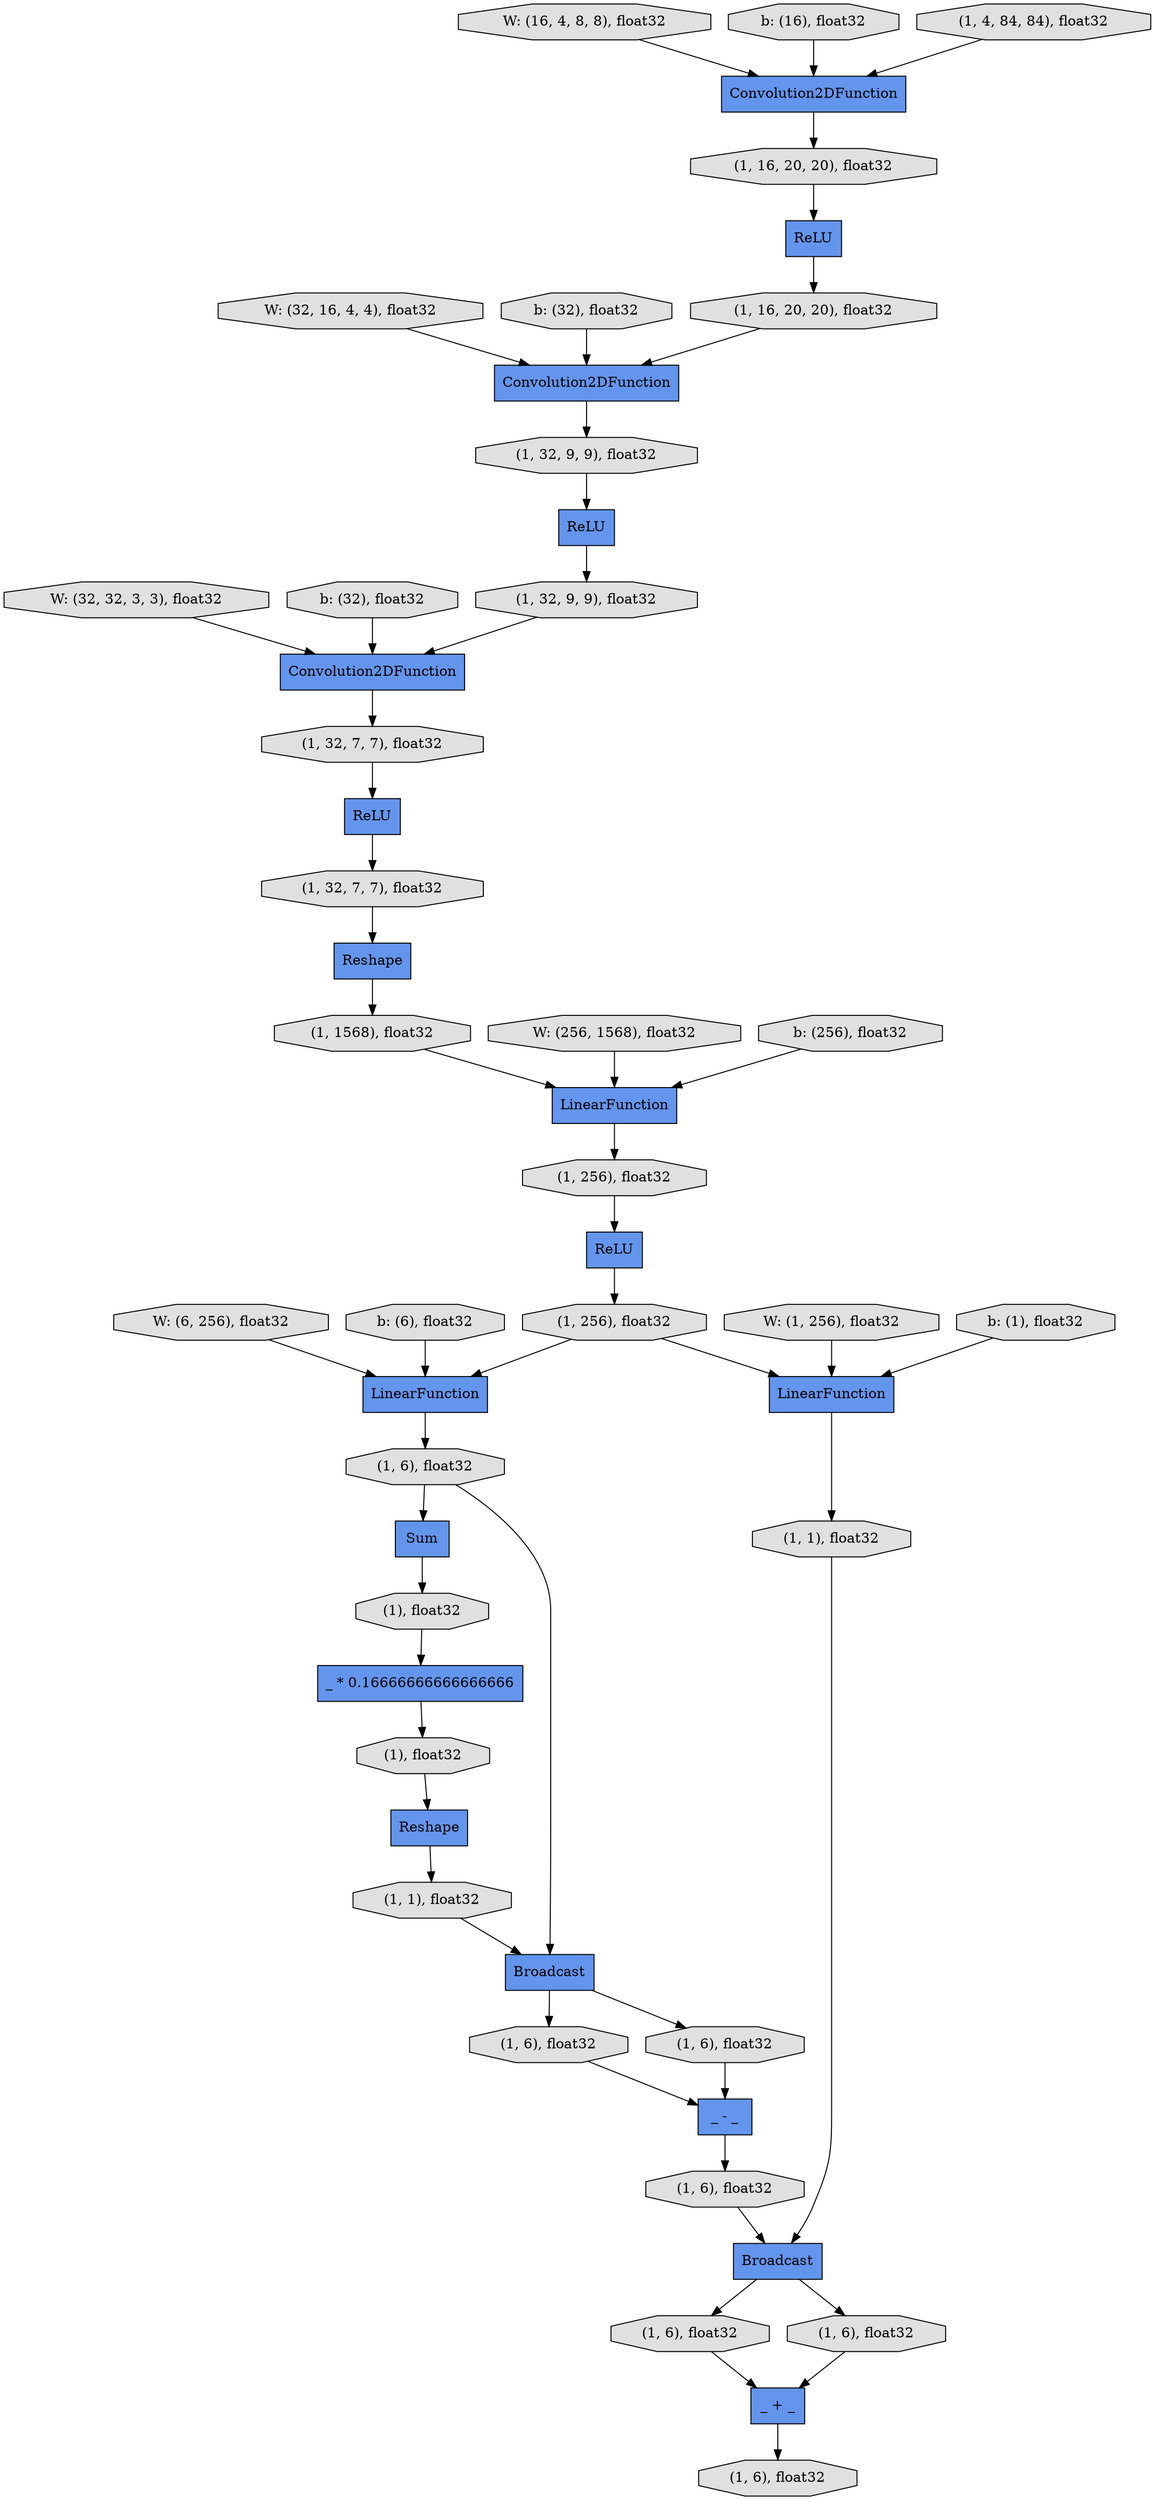 digraph graphname{rankdir=TB;140425770995784 [label="W: (6, 256), float32",shape="octagon",fillcolor="#E0E0E0",style="filled"];140425770997912 [label="(1, 32, 7, 7), float32",shape="octagon",fillcolor="#E0E0E0",style="filled"];140425771065528 [label="(1, 1), float32",shape="octagon",fillcolor="#E0E0E0",style="filled"];140425771065584 [label="_ - _",shape="record",fillcolor="#6495ED",style="filled"];140425770998024 [label="ReLU",shape="record",fillcolor="#6495ED",style="filled"];140425771065640 [label="LinearFunction",shape="record",fillcolor="#6495ED",style="filled"];140425771065696 [label="(1, 6), float32",shape="octagon",fillcolor="#E0E0E0",style="filled"];140425770996064 [label="b: (6), float32",shape="octagon",fillcolor="#E0E0E0",style="filled"];140425770998136 [label="(1, 32, 7, 7), float32",shape="octagon",fillcolor="#E0E0E0",style="filled"];140425770801584 [label="W: (32, 16, 4, 4), float32",shape="octagon",fillcolor="#E0E0E0",style="filled"];140425771065808 [label="(1, 6), float32",shape="octagon",fillcolor="#E0E0E0",style="filled"];140425771065864 [label="Broadcast",shape="record",fillcolor="#6495ED",style="filled"];140425771065976 [label="(1, 6), float32",shape="octagon",fillcolor="#E0E0E0",style="filled"];140425770996344 [label="W: (1, 256), float32",shape="octagon",fillcolor="#E0E0E0",style="filled"];140425771066032 [label="_ + _",shape="record",fillcolor="#6495ED",style="filled"];140425770998472 [label="(1, 1568), float32",shape="octagon",fillcolor="#E0E0E0",style="filled"];140425770801864 [label="b: (32), float32",shape="octagon",fillcolor="#E0E0E0",style="filled"];140425771066088 [label="(1, 1), float32",shape="octagon",fillcolor="#E0E0E0",style="filled"];140425770998528 [label="LinearFunction",shape="record",fillcolor="#6495ED",style="filled"];140425770801080 [label="W: (16, 4, 8, 8), float32",shape="octagon",fillcolor="#E0E0E0",style="filled"];140425771066256 [label="(1, 6), float32",shape="octagon",fillcolor="#E0E0E0",style="filled"];140425770996624 [label="b: (1), float32",shape="octagon",fillcolor="#E0E0E0",style="filled"];140425770998696 [label="(1, 256), float32",shape="octagon",fillcolor="#E0E0E0",style="filled"];140425770998752 [label="(1, 256), float32",shape="octagon",fillcolor="#E0E0E0",style="filled"];140425770802144 [label="W: (32, 32, 3, 3), float32",shape="octagon",fillcolor="#E0E0E0",style="filled"];140425771066368 [label="(1, 6), float32",shape="octagon",fillcolor="#E0E0E0",style="filled"];140425770998808 [label="LinearFunction",shape="record",fillcolor="#6495ED",style="filled"];140425770800128 [label="b: (16), float32",shape="octagon",fillcolor="#E0E0E0",style="filled"];140425771066424 [label="(1, 6), float32",shape="octagon",fillcolor="#E0E0E0",style="filled"];140425770996792 [label="ReLU",shape="record",fillcolor="#6495ED",style="filled"];140425770998864 [label="Sum",shape="record",fillcolor="#6495ED",style="filled"];140425770996848 [label="(1, 4, 84, 84), float32",shape="octagon",fillcolor="#E0E0E0",style="filled"];140425770996904 [label="Convolution2DFunction",shape="record",fillcolor="#6495ED",style="filled"];140425770999032 [label="(1, 6), float32",shape="octagon",fillcolor="#E0E0E0",style="filled"];140425770802424 [label="b: (32), float32",shape="octagon",fillcolor="#E0E0E0",style="filled"];140425770997016 [label="(1, 16, 20, 20), float32",shape="octagon",fillcolor="#E0E0E0",style="filled"];140425770999200 [label="Reshape",shape="record",fillcolor="#6495ED",style="filled"];140425770997240 [label="ReLU",shape="record",fillcolor="#6495ED",style="filled"];140425770999312 [label="(1), float32",shape="octagon",fillcolor="#E0E0E0",style="filled"];140425770802704 [label="W: (256, 1568), float32",shape="octagon",fillcolor="#E0E0E0",style="filled"];140425770997296 [label="Convolution2DFunction",shape="record",fillcolor="#6495ED",style="filled"];140425770997352 [label="(1, 16, 20, 20), float32",shape="octagon",fillcolor="#E0E0E0",style="filled"];140425770800744 [label="Convolution2DFunction",shape="record",fillcolor="#6495ED",style="filled"];140425770999424 [label="_ * 0.16666666666666666",shape="record",fillcolor="#6495ED",style="filled"];140425770997408 [label="ReLU",shape="record",fillcolor="#6495ED",style="filled"];140425770997464 [label="(1, 32, 9, 9), float32",shape="octagon",fillcolor="#E0E0E0",style="filled"];140425770999536 [label="Broadcast",shape="record",fillcolor="#6495ED",style="filled"];140425770802984 [label="b: (256), float32",shape="octagon",fillcolor="#E0E0E0",style="filled"];140425770997576 [label="Reshape",shape="record",fillcolor="#6495ED",style="filled"];140425770999648 [label="(1), float32",shape="octagon",fillcolor="#E0E0E0",style="filled"];140425770997688 [label="(1, 32, 9, 9), float32",shape="octagon",fillcolor="#E0E0E0",style="filled"];140425771066256 -> 140425771066032;140425771065864 -> 140425771066256;140425770802144 -> 140425770997296;140425770996848 -> 140425770800744;140425770998808 -> 140425770999032;140425770997016 -> 140425770996792;140425770998528 -> 140425770998696;140425770996792 -> 140425770997352;140425770998472 -> 140425770998528;140425770801864 -> 140425770996904;140425770999032 -> 140425770998864;140425770997464 -> 140425770997240;140425770999032 -> 140425770999536;140425770999536 -> 140425771065696;140425771065864 -> 140425771066368;140425771065976 -> 140425771065864;140425770998752 -> 140425770998808;140425770998024 -> 140425770998752;140425770802704 -> 140425770998528;140425770999648 -> 140425770999200;140425770802424 -> 140425770997296;140425770998136 -> 140425770997576;140425770802984 -> 140425770998528;140425770999312 -> 140425770999424;140425770999536 -> 140425771065808;140425770997912 -> 140425770997408;140425771065584 -> 140425771065976;140425770997296 -> 140425770997912;140425770997408 -> 140425770998136;140425770998696 -> 140425770998024;140425770996064 -> 140425770998808;140425770998752 -> 140425771065640;140425770800744 -> 140425770997016;140425770997688 -> 140425770997296;140425771065640 -> 140425771066088;140425771065696 -> 140425771065584;140425771066032 -> 140425771066424;140425770997352 -> 140425770996904;140425770801080 -> 140425770800744;140425770997240 -> 140425770997688;140425771066368 -> 140425771066032;140425770800128 -> 140425770800744;140425770999200 -> 140425771065528;140425771066088 -> 140425771065864;140425771065528 -> 140425770999536;140425771065808 -> 140425771065584;140425770997576 -> 140425770998472;140425770996624 -> 140425771065640;140425770999424 -> 140425770999648;140425770996904 -> 140425770997464;140425770996344 -> 140425771065640;140425770801584 -> 140425770996904;140425770998864 -> 140425770999312;140425770995784 -> 140425770998808;}